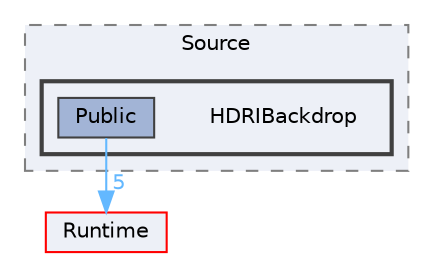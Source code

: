 digraph "HDRIBackdrop"
{
 // INTERACTIVE_SVG=YES
 // LATEX_PDF_SIZE
  bgcolor="transparent";
  edge [fontname=Helvetica,fontsize=10,labelfontname=Helvetica,labelfontsize=10];
  node [fontname=Helvetica,fontsize=10,shape=box,height=0.2,width=0.4];
  compound=true
  subgraph clusterdir_b5152e931706533138a9b56ae6aa4689 {
    graph [ bgcolor="#edf0f7", pencolor="grey50", label="Source", fontname=Helvetica,fontsize=10 style="filled,dashed", URL="dir_b5152e931706533138a9b56ae6aa4689.html",tooltip=""]
  subgraph clusterdir_a8a92264be8b362b0e3469aeba519f7b {
    graph [ bgcolor="#edf0f7", pencolor="grey25", label="", fontname=Helvetica,fontsize=10 style="filled,bold", URL="dir_a8a92264be8b362b0e3469aeba519f7b.html",tooltip=""]
    dir_a8a92264be8b362b0e3469aeba519f7b [shape=plaintext, label="HDRIBackdrop"];
  dir_f3f2696d774832b59e9e5e3cc69f62af [label="Public", fillcolor="#a2b4d6", color="grey25", style="filled", URL="dir_f3f2696d774832b59e9e5e3cc69f62af.html",tooltip=""];
  }
  }
  dir_7536b172fbd480bfd146a1b1acd6856b [label="Runtime", fillcolor="#edf0f7", color="red", style="filled", URL="dir_7536b172fbd480bfd146a1b1acd6856b.html",tooltip=""];
  dir_f3f2696d774832b59e9e5e3cc69f62af->dir_7536b172fbd480bfd146a1b1acd6856b [headlabel="5", labeldistance=1.5 headhref="dir_000868_000984.html" href="dir_000868_000984.html" color="steelblue1" fontcolor="steelblue1"];
}
